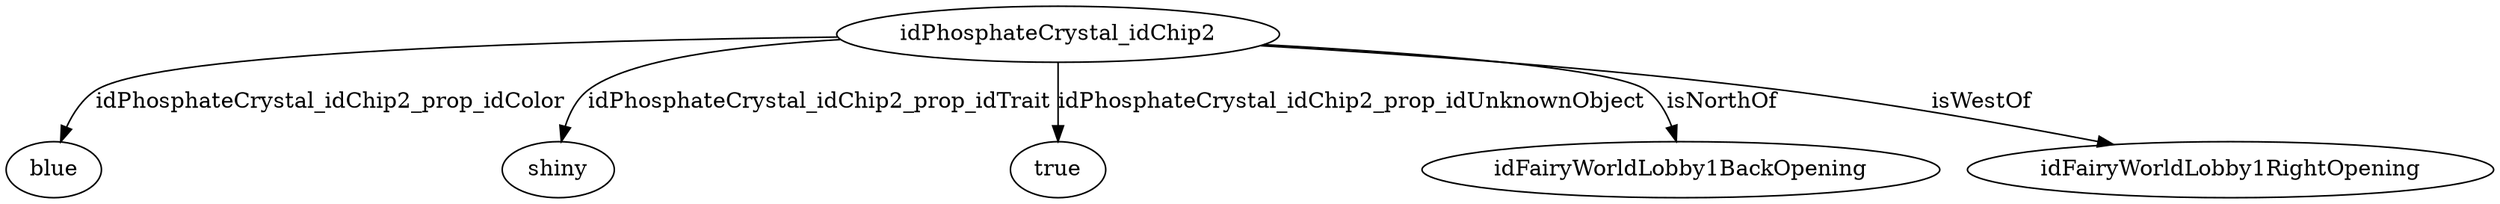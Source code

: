 strict digraph  {
idPhosphateCrystal_idChip2 [node_type=entity_node, root=root];
blue;
shiny;
true;
idFairyWorldLobby1BackOpening;
idFairyWorldLobby1RightOpening;
idPhosphateCrystal_idChip2 -> blue  [edge_type=property, label=idPhosphateCrystal_idChip2_prop_idColor];
idPhosphateCrystal_idChip2 -> shiny  [edge_type=property, label=idPhosphateCrystal_idChip2_prop_idTrait];
idPhosphateCrystal_idChip2 -> true  [edge_type=property, label=idPhosphateCrystal_idChip2_prop_idUnknownObject];
idPhosphateCrystal_idChip2 -> idFairyWorldLobby1BackOpening  [edge_type=relationship, label=isNorthOf];
idPhosphateCrystal_idChip2 -> idFairyWorldLobby1RightOpening  [edge_type=relationship, label=isWestOf];
}
